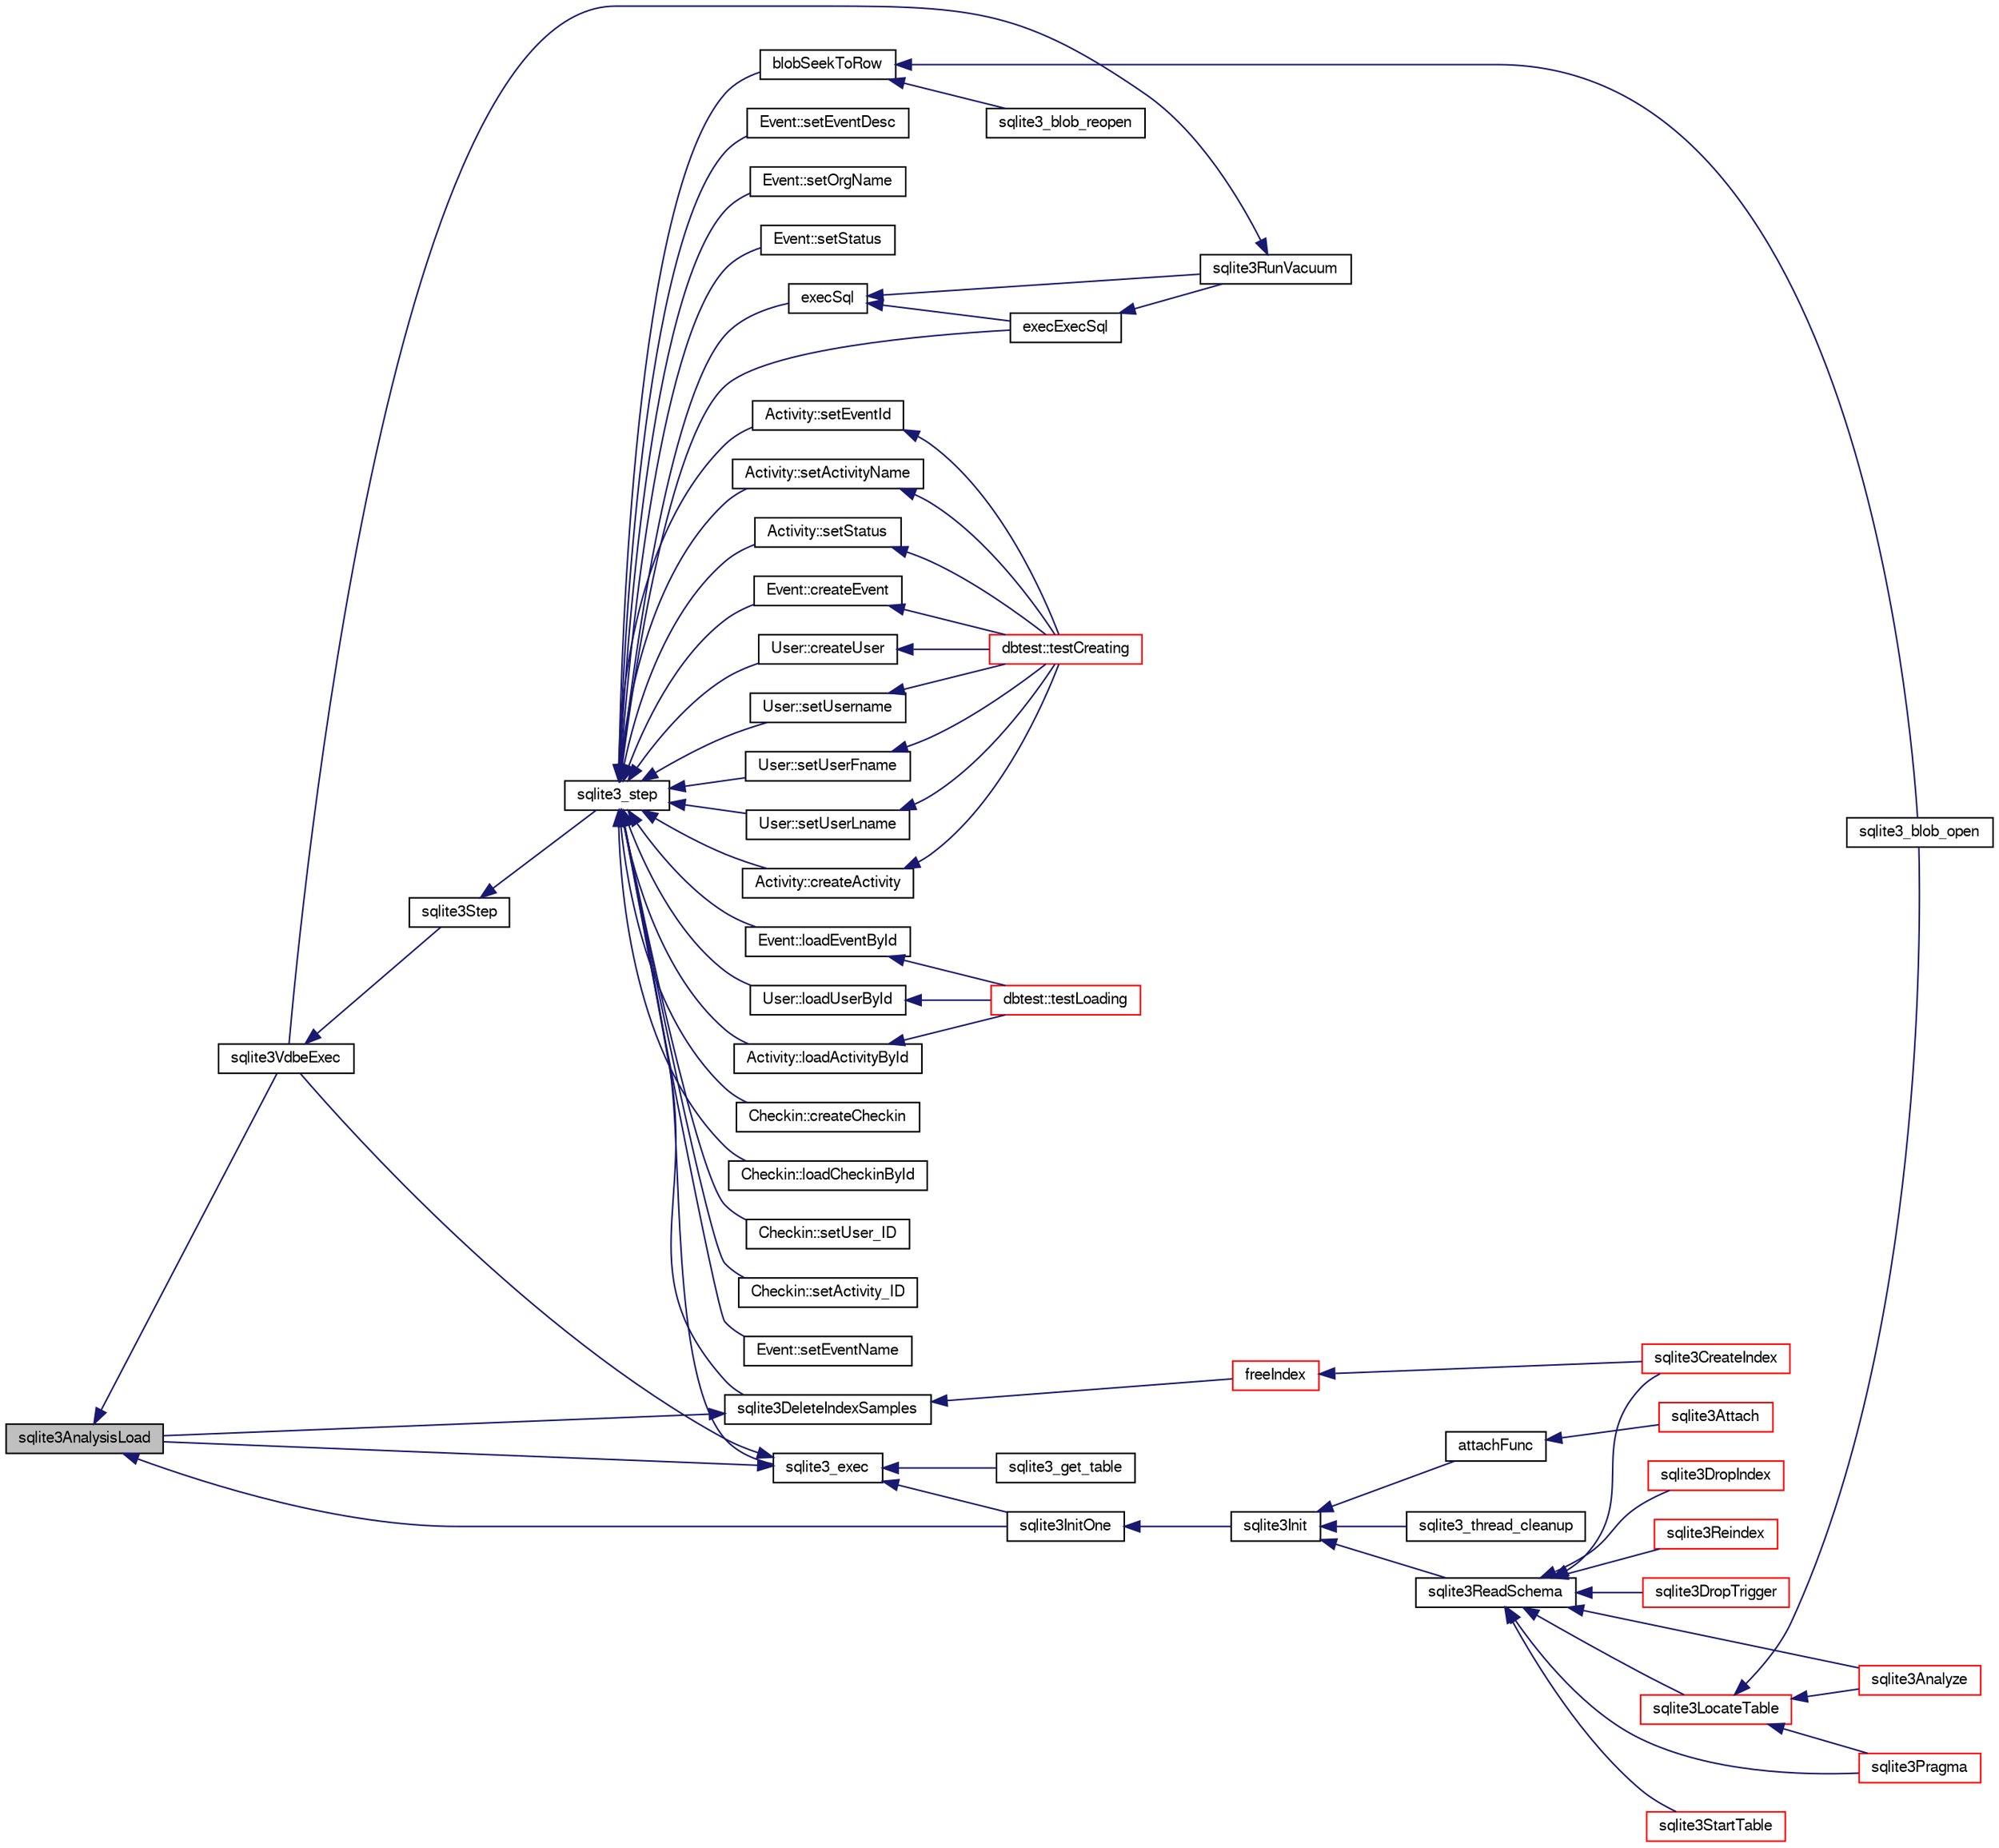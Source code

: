 digraph "sqlite3AnalysisLoad"
{
  edge [fontname="FreeSans",fontsize="10",labelfontname="FreeSans",labelfontsize="10"];
  node [fontname="FreeSans",fontsize="10",shape=record];
  rankdir="LR";
  Node417194 [label="sqlite3AnalysisLoad",height=0.2,width=0.4,color="black", fillcolor="grey75", style="filled", fontcolor="black"];
  Node417194 -> Node417195 [dir="back",color="midnightblue",fontsize="10",style="solid",fontname="FreeSans"];
  Node417195 [label="sqlite3VdbeExec",height=0.2,width=0.4,color="black", fillcolor="white", style="filled",URL="$sqlite3_8c.html#a8ce40a614bdc56719c4d642b1e4dfb21"];
  Node417195 -> Node417196 [dir="back",color="midnightblue",fontsize="10",style="solid",fontname="FreeSans"];
  Node417196 [label="sqlite3Step",height=0.2,width=0.4,color="black", fillcolor="white", style="filled",URL="$sqlite3_8c.html#a3f2872e873e2758a4beedad1d5113554"];
  Node417196 -> Node417197 [dir="back",color="midnightblue",fontsize="10",style="solid",fontname="FreeSans"];
  Node417197 [label="sqlite3_step",height=0.2,width=0.4,color="black", fillcolor="white", style="filled",URL="$sqlite3_8h.html#ac1e491ce36b7471eb28387f7d3c74334"];
  Node417197 -> Node417198 [dir="back",color="midnightblue",fontsize="10",style="solid",fontname="FreeSans"];
  Node417198 [label="Activity::createActivity",height=0.2,width=0.4,color="black", fillcolor="white", style="filled",URL="$classActivity.html#a813cc5e52c14ab49b39014c134e3425b"];
  Node417198 -> Node417199 [dir="back",color="midnightblue",fontsize="10",style="solid",fontname="FreeSans"];
  Node417199 [label="dbtest::testCreating",height=0.2,width=0.4,color="red", fillcolor="white", style="filled",URL="$classdbtest.html#a8193e88a7df657069c8a6bd09c8243b7"];
  Node417197 -> Node417201 [dir="back",color="midnightblue",fontsize="10",style="solid",fontname="FreeSans"];
  Node417201 [label="Activity::loadActivityById",height=0.2,width=0.4,color="black", fillcolor="white", style="filled",URL="$classActivity.html#abe4ffb4f08a47212ebf9013259d9e7fd"];
  Node417201 -> Node417202 [dir="back",color="midnightblue",fontsize="10",style="solid",fontname="FreeSans"];
  Node417202 [label="dbtest::testLoading",height=0.2,width=0.4,color="red", fillcolor="white", style="filled",URL="$classdbtest.html#a6f98d82a2c8e2b9040848763504ddae1"];
  Node417197 -> Node417203 [dir="back",color="midnightblue",fontsize="10",style="solid",fontname="FreeSans"];
  Node417203 [label="Activity::setEventId",height=0.2,width=0.4,color="black", fillcolor="white", style="filled",URL="$classActivity.html#adb1d0fd0d08f473e068f0a4086bfa9ca"];
  Node417203 -> Node417199 [dir="back",color="midnightblue",fontsize="10",style="solid",fontname="FreeSans"];
  Node417197 -> Node417204 [dir="back",color="midnightblue",fontsize="10",style="solid",fontname="FreeSans"];
  Node417204 [label="Activity::setActivityName",height=0.2,width=0.4,color="black", fillcolor="white", style="filled",URL="$classActivity.html#a62dc3737b33915a36086f9dd26d16a81"];
  Node417204 -> Node417199 [dir="back",color="midnightblue",fontsize="10",style="solid",fontname="FreeSans"];
  Node417197 -> Node417205 [dir="back",color="midnightblue",fontsize="10",style="solid",fontname="FreeSans"];
  Node417205 [label="Activity::setStatus",height=0.2,width=0.4,color="black", fillcolor="white", style="filled",URL="$classActivity.html#af618135a7738f4d2a7ee147a8ef912ea"];
  Node417205 -> Node417199 [dir="back",color="midnightblue",fontsize="10",style="solid",fontname="FreeSans"];
  Node417197 -> Node417206 [dir="back",color="midnightblue",fontsize="10",style="solid",fontname="FreeSans"];
  Node417206 [label="Checkin::createCheckin",height=0.2,width=0.4,color="black", fillcolor="white", style="filled",URL="$classCheckin.html#a4e40acdf7fff0e607f6de4f24f3a163c"];
  Node417197 -> Node417207 [dir="back",color="midnightblue",fontsize="10",style="solid",fontname="FreeSans"];
  Node417207 [label="Checkin::loadCheckinById",height=0.2,width=0.4,color="black", fillcolor="white", style="filled",URL="$classCheckin.html#a3461f70ea6c68475225f2a07f78a21e0"];
  Node417197 -> Node417208 [dir="back",color="midnightblue",fontsize="10",style="solid",fontname="FreeSans"];
  Node417208 [label="Checkin::setUser_ID",height=0.2,width=0.4,color="black", fillcolor="white", style="filled",URL="$classCheckin.html#a76ab640f4f912876dbebf183db5359c6"];
  Node417197 -> Node417209 [dir="back",color="midnightblue",fontsize="10",style="solid",fontname="FreeSans"];
  Node417209 [label="Checkin::setActivity_ID",height=0.2,width=0.4,color="black", fillcolor="white", style="filled",URL="$classCheckin.html#ab2ff3ec2604ec73a42af25874a00b232"];
  Node417197 -> Node417210 [dir="back",color="midnightblue",fontsize="10",style="solid",fontname="FreeSans"];
  Node417210 [label="Event::createEvent",height=0.2,width=0.4,color="black", fillcolor="white", style="filled",URL="$classEvent.html#a77adb9f4a46ffb32c2d931f0691f5903"];
  Node417210 -> Node417199 [dir="back",color="midnightblue",fontsize="10",style="solid",fontname="FreeSans"];
  Node417197 -> Node417211 [dir="back",color="midnightblue",fontsize="10",style="solid",fontname="FreeSans"];
  Node417211 [label="Event::loadEventById",height=0.2,width=0.4,color="black", fillcolor="white", style="filled",URL="$classEvent.html#afa66cea33f722dbeecb69cc98fdea055"];
  Node417211 -> Node417202 [dir="back",color="midnightblue",fontsize="10",style="solid",fontname="FreeSans"];
  Node417197 -> Node417212 [dir="back",color="midnightblue",fontsize="10",style="solid",fontname="FreeSans"];
  Node417212 [label="Event::setEventName",height=0.2,width=0.4,color="black", fillcolor="white", style="filled",URL="$classEvent.html#a10596b6ca077df05184e30d62b08729d"];
  Node417197 -> Node417213 [dir="back",color="midnightblue",fontsize="10",style="solid",fontname="FreeSans"];
  Node417213 [label="Event::setEventDesc",height=0.2,width=0.4,color="black", fillcolor="white", style="filled",URL="$classEvent.html#ae36b8377dcae792f1c5c4726024c981b"];
  Node417197 -> Node417214 [dir="back",color="midnightblue",fontsize="10",style="solid",fontname="FreeSans"];
  Node417214 [label="Event::setOrgName",height=0.2,width=0.4,color="black", fillcolor="white", style="filled",URL="$classEvent.html#a19aac0f776bd764563a54977656cf680"];
  Node417197 -> Node417215 [dir="back",color="midnightblue",fontsize="10",style="solid",fontname="FreeSans"];
  Node417215 [label="Event::setStatus",height=0.2,width=0.4,color="black", fillcolor="white", style="filled",URL="$classEvent.html#ab0a6b9285af0f4172eb841e2b80f8972"];
  Node417197 -> Node417216 [dir="back",color="midnightblue",fontsize="10",style="solid",fontname="FreeSans"];
  Node417216 [label="blobSeekToRow",height=0.2,width=0.4,color="black", fillcolor="white", style="filled",URL="$sqlite3_8c.html#afff57e13332b98c8a44a7cebe38962ab"];
  Node417216 -> Node417217 [dir="back",color="midnightblue",fontsize="10",style="solid",fontname="FreeSans"];
  Node417217 [label="sqlite3_blob_open",height=0.2,width=0.4,color="black", fillcolor="white", style="filled",URL="$sqlite3_8h.html#adb8ad839a5bdd62a43785132bc7dd518"];
  Node417216 -> Node417218 [dir="back",color="midnightblue",fontsize="10",style="solid",fontname="FreeSans"];
  Node417218 [label="sqlite3_blob_reopen",height=0.2,width=0.4,color="black", fillcolor="white", style="filled",URL="$sqlite3_8h.html#abc77c24fdc0150138490359a94360f7e"];
  Node417197 -> Node417219 [dir="back",color="midnightblue",fontsize="10",style="solid",fontname="FreeSans"];
  Node417219 [label="sqlite3DeleteIndexSamples",height=0.2,width=0.4,color="black", fillcolor="white", style="filled",URL="$sqlite3_8c.html#aaeda0302fbf61397ec009f65bed047ef"];
  Node417219 -> Node417194 [dir="back",color="midnightblue",fontsize="10",style="solid",fontname="FreeSans"];
  Node417219 -> Node417220 [dir="back",color="midnightblue",fontsize="10",style="solid",fontname="FreeSans"];
  Node417220 [label="freeIndex",height=0.2,width=0.4,color="red", fillcolor="white", style="filled",URL="$sqlite3_8c.html#a00907c99c18d5bcb9d0b38c077146c31"];
  Node417220 -> Node417255 [dir="back",color="midnightblue",fontsize="10",style="solid",fontname="FreeSans"];
  Node417255 [label="sqlite3CreateIndex",height=0.2,width=0.4,color="red", fillcolor="white", style="filled",URL="$sqlite3_8c.html#a8dbe5e590ab6c58a8c45f34f7c81e825"];
  Node417197 -> Node417387 [dir="back",color="midnightblue",fontsize="10",style="solid",fontname="FreeSans"];
  Node417387 [label="sqlite3_exec",height=0.2,width=0.4,color="black", fillcolor="white", style="filled",URL="$sqlite3_8h.html#a97487ec8150e0bcc8fa392ab8f0e24db"];
  Node417387 -> Node417195 [dir="back",color="midnightblue",fontsize="10",style="solid",fontname="FreeSans"];
  Node417387 -> Node417194 [dir="back",color="midnightblue",fontsize="10",style="solid",fontname="FreeSans"];
  Node417387 -> Node417364 [dir="back",color="midnightblue",fontsize="10",style="solid",fontname="FreeSans"];
  Node417364 [label="sqlite3InitOne",height=0.2,width=0.4,color="black", fillcolor="white", style="filled",URL="$sqlite3_8c.html#ac4318b25df65269906b0379251fe9b85"];
  Node417364 -> Node417365 [dir="back",color="midnightblue",fontsize="10",style="solid",fontname="FreeSans"];
  Node417365 [label="sqlite3Init",height=0.2,width=0.4,color="black", fillcolor="white", style="filled",URL="$sqlite3_8c.html#aed74e3dc765631a833f522f425ff5a48"];
  Node417365 -> Node417366 [dir="back",color="midnightblue",fontsize="10",style="solid",fontname="FreeSans"];
  Node417366 [label="attachFunc",height=0.2,width=0.4,color="black", fillcolor="white", style="filled",URL="$sqlite3_8c.html#a69cb751a7da501b9a0aa37e0d7c3eaf7"];
  Node417366 -> Node417261 [dir="back",color="midnightblue",fontsize="10",style="solid",fontname="FreeSans"];
  Node417261 [label="sqlite3Attach",height=0.2,width=0.4,color="red", fillcolor="white", style="filled",URL="$sqlite3_8c.html#ae0907fe0b43cc1b4c7e6a16213e8546f"];
  Node417365 -> Node417367 [dir="back",color="midnightblue",fontsize="10",style="solid",fontname="FreeSans"];
  Node417367 [label="sqlite3ReadSchema",height=0.2,width=0.4,color="black", fillcolor="white", style="filled",URL="$sqlite3_8c.html#ac41a97f30334f7d35b2b5713097eca90"];
  Node417367 -> Node417351 [dir="back",color="midnightblue",fontsize="10",style="solid",fontname="FreeSans"];
  Node417351 [label="sqlite3Analyze",height=0.2,width=0.4,color="red", fillcolor="white", style="filled",URL="$sqlite3_8c.html#ac696deb1ccaae3fa855cfbd0bfd4d048"];
  Node417367 -> Node417368 [dir="back",color="midnightblue",fontsize="10",style="solid",fontname="FreeSans"];
  Node417368 [label="sqlite3LocateTable",height=0.2,width=0.4,color="red", fillcolor="white", style="filled",URL="$sqlite3_8c.html#adfeea5b18971250d4ff7f5a44e134d75"];
  Node417368 -> Node417217 [dir="back",color="midnightblue",fontsize="10",style="solid",fontname="FreeSans"];
  Node417368 -> Node417351 [dir="back",color="midnightblue",fontsize="10",style="solid",fontname="FreeSans"];
  Node417368 -> Node417245 [dir="back",color="midnightblue",fontsize="10",style="solid",fontname="FreeSans"];
  Node417245 [label="sqlite3Pragma",height=0.2,width=0.4,color="red", fillcolor="white", style="filled",URL="$sqlite3_8c.html#a111391370f58f8e6a6eca51fd34d62ed"];
  Node417367 -> Node417374 [dir="back",color="midnightblue",fontsize="10",style="solid",fontname="FreeSans"];
  Node417374 [label="sqlite3StartTable",height=0.2,width=0.4,color="red", fillcolor="white", style="filled",URL="$sqlite3_8c.html#af49b4395f39d9078a0dda2484c183012"];
  Node417367 -> Node417255 [dir="back",color="midnightblue",fontsize="10",style="solid",fontname="FreeSans"];
  Node417367 -> Node417311 [dir="back",color="midnightblue",fontsize="10",style="solid",fontname="FreeSans"];
  Node417311 [label="sqlite3DropIndex",height=0.2,width=0.4,color="red", fillcolor="white", style="filled",URL="$sqlite3_8c.html#a3ffd2536f34a0cf6d427710b06b71e83"];
  Node417367 -> Node417279 [dir="back",color="midnightblue",fontsize="10",style="solid",fontname="FreeSans"];
  Node417279 [label="sqlite3Reindex",height=0.2,width=0.4,color="red", fillcolor="white", style="filled",URL="$sqlite3_8c.html#abd189e31189391e1ef114b413ff4abbf"];
  Node417367 -> Node417245 [dir="back",color="midnightblue",fontsize="10",style="solid",fontname="FreeSans"];
  Node417367 -> Node417376 [dir="back",color="midnightblue",fontsize="10",style="solid",fontname="FreeSans"];
  Node417376 [label="sqlite3DropTrigger",height=0.2,width=0.4,color="red", fillcolor="white", style="filled",URL="$sqlite3_8c.html#affdf1dd65e331b06feaef6ff8636305f"];
  Node417365 -> Node417377 [dir="back",color="midnightblue",fontsize="10",style="solid",fontname="FreeSans"];
  Node417377 [label="sqlite3_thread_cleanup",height=0.2,width=0.4,color="black", fillcolor="white", style="filled",URL="$sqlite3_8h.html#a34980c829db84f02e1a1599063469f06"];
  Node417387 -> Node417388 [dir="back",color="midnightblue",fontsize="10",style="solid",fontname="FreeSans"];
  Node417388 [label="sqlite3_get_table",height=0.2,width=0.4,color="black", fillcolor="white", style="filled",URL="$sqlite3_8h.html#a5effeac4e12df57beaa35c5be1f61579"];
  Node417197 -> Node417378 [dir="back",color="midnightblue",fontsize="10",style="solid",fontname="FreeSans"];
  Node417378 [label="execSql",height=0.2,width=0.4,color="black", fillcolor="white", style="filled",URL="$sqlite3_8c.html#a7d16651b98a110662f4c265eff0246cb"];
  Node417378 -> Node417379 [dir="back",color="midnightblue",fontsize="10",style="solid",fontname="FreeSans"];
  Node417379 [label="execExecSql",height=0.2,width=0.4,color="black", fillcolor="white", style="filled",URL="$sqlite3_8c.html#ac1be09a6c047f21133d16378d301e0d4"];
  Node417379 -> Node417380 [dir="back",color="midnightblue",fontsize="10",style="solid",fontname="FreeSans"];
  Node417380 [label="sqlite3RunVacuum",height=0.2,width=0.4,color="black", fillcolor="white", style="filled",URL="$sqlite3_8c.html#a5e83ddc7b3e7e8e79ad5d1fc92de1d2f"];
  Node417380 -> Node417195 [dir="back",color="midnightblue",fontsize="10",style="solid",fontname="FreeSans"];
  Node417378 -> Node417380 [dir="back",color="midnightblue",fontsize="10",style="solid",fontname="FreeSans"];
  Node417197 -> Node417379 [dir="back",color="midnightblue",fontsize="10",style="solid",fontname="FreeSans"];
  Node417197 -> Node417381 [dir="back",color="midnightblue",fontsize="10",style="solid",fontname="FreeSans"];
  Node417381 [label="User::createUser",height=0.2,width=0.4,color="black", fillcolor="white", style="filled",URL="$classUser.html#a22ed673939e8cc0a136130b809bba513"];
  Node417381 -> Node417199 [dir="back",color="midnightblue",fontsize="10",style="solid",fontname="FreeSans"];
  Node417197 -> Node417382 [dir="back",color="midnightblue",fontsize="10",style="solid",fontname="FreeSans"];
  Node417382 [label="User::loadUserById",height=0.2,width=0.4,color="black", fillcolor="white", style="filled",URL="$classUser.html#a863377665b7fb83c5547dcf9727f5092"];
  Node417382 -> Node417202 [dir="back",color="midnightblue",fontsize="10",style="solid",fontname="FreeSans"];
  Node417197 -> Node417383 [dir="back",color="midnightblue",fontsize="10",style="solid",fontname="FreeSans"];
  Node417383 [label="User::setUsername",height=0.2,width=0.4,color="black", fillcolor="white", style="filled",URL="$classUser.html#aa0497022a136cb78de785b0a39ae60b1"];
  Node417383 -> Node417199 [dir="back",color="midnightblue",fontsize="10",style="solid",fontname="FreeSans"];
  Node417197 -> Node417384 [dir="back",color="midnightblue",fontsize="10",style="solid",fontname="FreeSans"];
  Node417384 [label="User::setUserFname",height=0.2,width=0.4,color="black", fillcolor="white", style="filled",URL="$classUser.html#a72657eb55cd0ca437b4841a43f19912f"];
  Node417384 -> Node417199 [dir="back",color="midnightblue",fontsize="10",style="solid",fontname="FreeSans"];
  Node417197 -> Node417385 [dir="back",color="midnightblue",fontsize="10",style="solid",fontname="FreeSans"];
  Node417385 [label="User::setUserLname",height=0.2,width=0.4,color="black", fillcolor="white", style="filled",URL="$classUser.html#aa25973387e5afe1aa6f60dd6545e33b5"];
  Node417385 -> Node417199 [dir="back",color="midnightblue",fontsize="10",style="solid",fontname="FreeSans"];
  Node417194 -> Node417364 [dir="back",color="midnightblue",fontsize="10",style="solid",fontname="FreeSans"];
}
